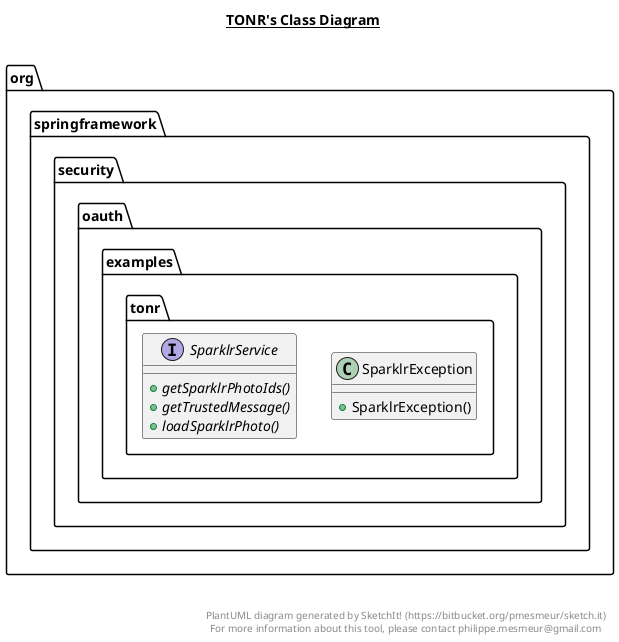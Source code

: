 @startuml

title __TONR's Class Diagram__\n

  namespace org.springframework.security.oauth.examples.tonr {
    class org.springframework.security.oauth.examples.tonr.SparklrException {
        + SparklrException()
    }
  }
  

  namespace org.springframework.security.oauth.examples.tonr {
    interface org.springframework.security.oauth.examples.tonr.SparklrService {
        {abstract} + getSparklrPhotoIds()
        {abstract} + getTrustedMessage()
        {abstract} + loadSparklrPhoto()
    }
  }
  



right footer


PlantUML diagram generated by SketchIt! (https://bitbucket.org/pmesmeur/sketch.it)
For more information about this tool, please contact philippe.mesmeur@gmail.com
endfooter

@enduml
